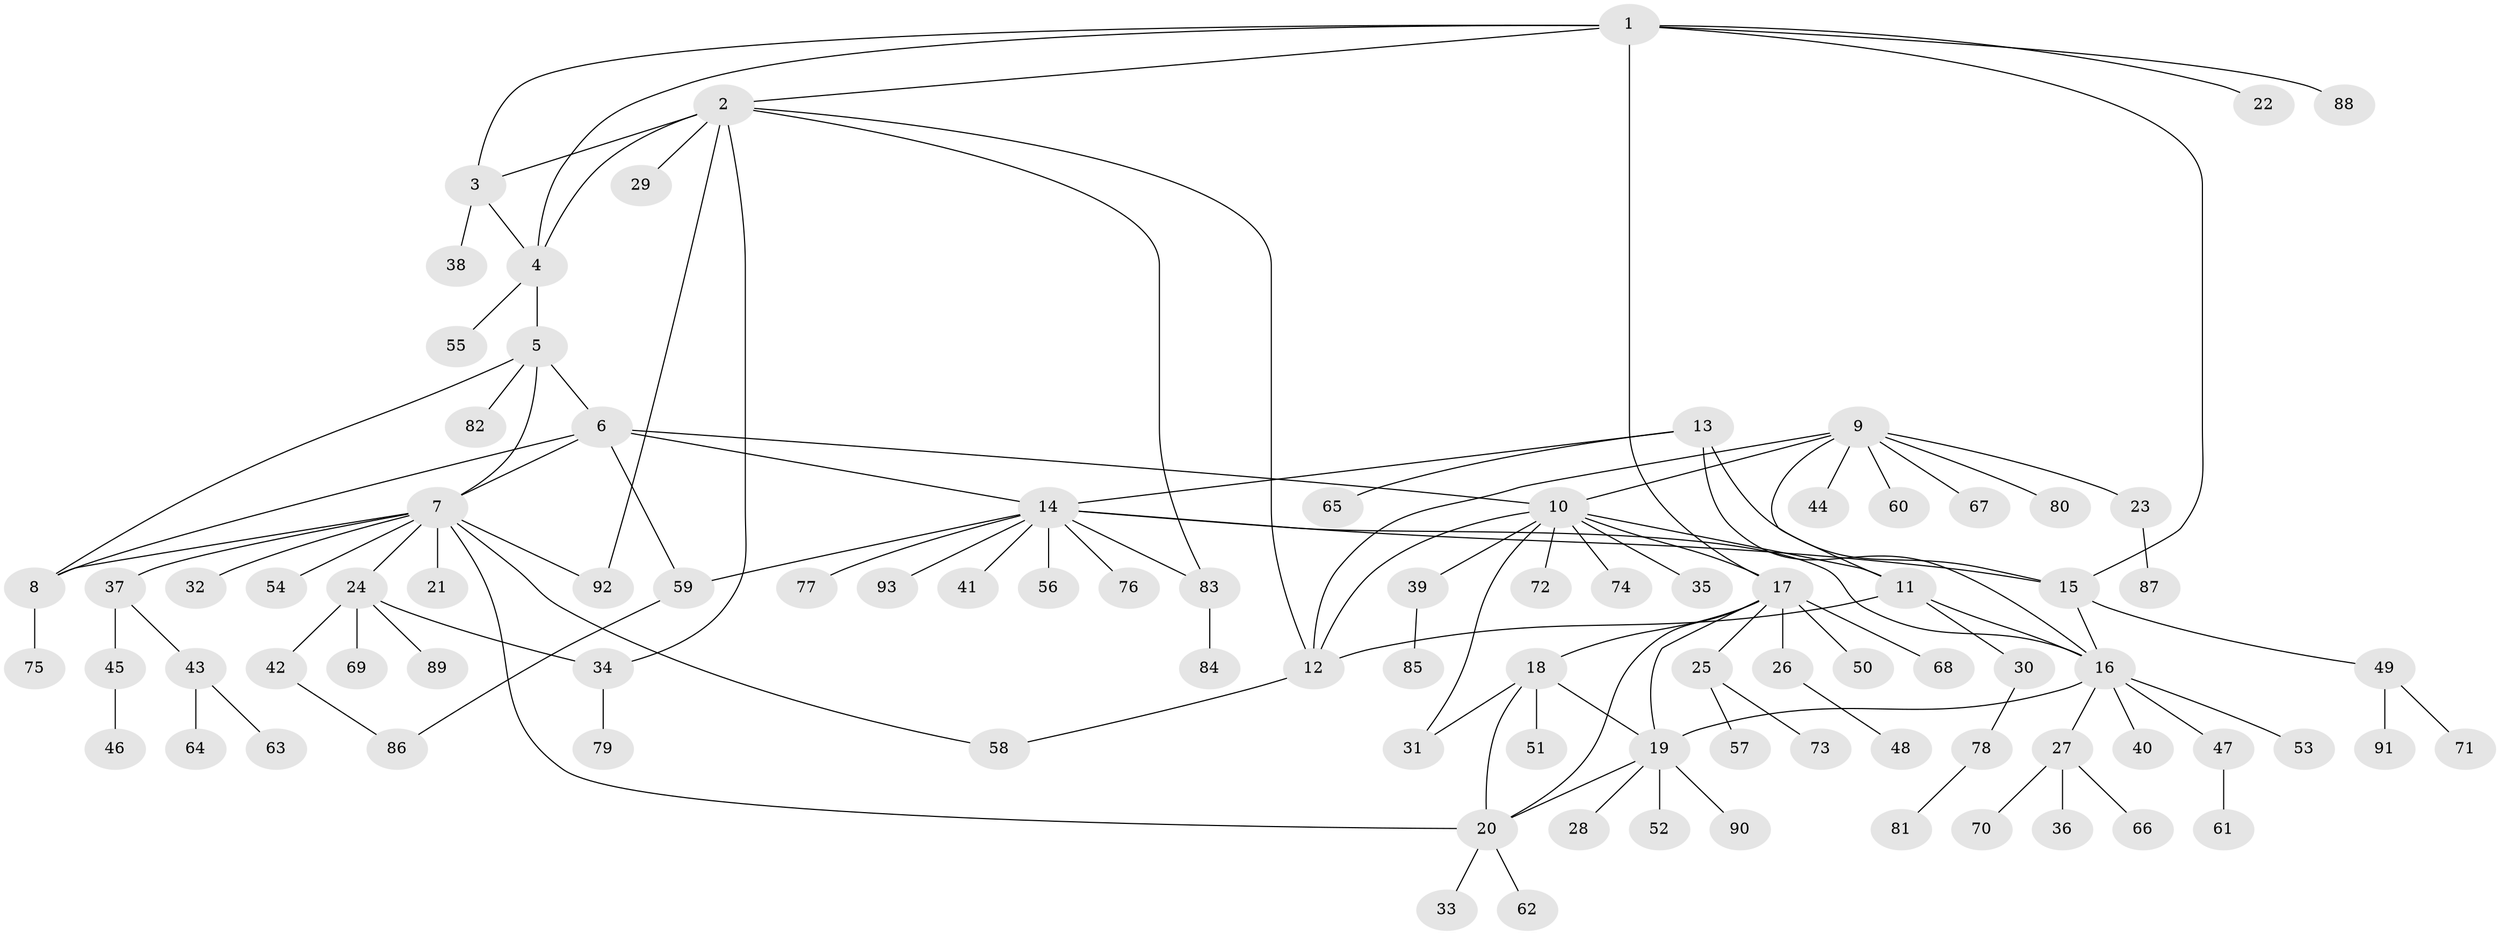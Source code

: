 // coarse degree distribution, {7: 0.06060606060606061, 13: 0.015151515151515152, 2: 0.12121212121212122, 9: 0.015151515151515152, 5: 0.06060606060606061, 3: 0.06060606060606061, 10: 0.015151515151515152, 8: 0.030303030303030304, 4: 0.030303030303030304, 6: 0.015151515151515152, 1: 0.5757575757575758}
// Generated by graph-tools (version 1.1) at 2025/24/03/03/25 07:24:10]
// undirected, 93 vertices, 120 edges
graph export_dot {
graph [start="1"]
  node [color=gray90,style=filled];
  1;
  2;
  3;
  4;
  5;
  6;
  7;
  8;
  9;
  10;
  11;
  12;
  13;
  14;
  15;
  16;
  17;
  18;
  19;
  20;
  21;
  22;
  23;
  24;
  25;
  26;
  27;
  28;
  29;
  30;
  31;
  32;
  33;
  34;
  35;
  36;
  37;
  38;
  39;
  40;
  41;
  42;
  43;
  44;
  45;
  46;
  47;
  48;
  49;
  50;
  51;
  52;
  53;
  54;
  55;
  56;
  57;
  58;
  59;
  60;
  61;
  62;
  63;
  64;
  65;
  66;
  67;
  68;
  69;
  70;
  71;
  72;
  73;
  74;
  75;
  76;
  77;
  78;
  79;
  80;
  81;
  82;
  83;
  84;
  85;
  86;
  87;
  88;
  89;
  90;
  91;
  92;
  93;
  1 -- 2;
  1 -- 3;
  1 -- 4;
  1 -- 15;
  1 -- 17;
  1 -- 22;
  1 -- 88;
  2 -- 3;
  2 -- 4;
  2 -- 12;
  2 -- 29;
  2 -- 34;
  2 -- 83;
  2 -- 92;
  3 -- 4;
  3 -- 38;
  4 -- 5;
  4 -- 55;
  5 -- 6;
  5 -- 7;
  5 -- 8;
  5 -- 82;
  6 -- 7;
  6 -- 8;
  6 -- 10;
  6 -- 14;
  6 -- 59;
  7 -- 8;
  7 -- 20;
  7 -- 21;
  7 -- 24;
  7 -- 32;
  7 -- 37;
  7 -- 54;
  7 -- 58;
  7 -- 92;
  8 -- 75;
  9 -- 10;
  9 -- 11;
  9 -- 12;
  9 -- 23;
  9 -- 44;
  9 -- 60;
  9 -- 67;
  9 -- 80;
  10 -- 11;
  10 -- 12;
  10 -- 17;
  10 -- 31;
  10 -- 35;
  10 -- 39;
  10 -- 72;
  10 -- 74;
  11 -- 12;
  11 -- 16;
  11 -- 30;
  12 -- 58;
  13 -- 14;
  13 -- 15;
  13 -- 16;
  13 -- 65;
  14 -- 15;
  14 -- 16;
  14 -- 41;
  14 -- 56;
  14 -- 59;
  14 -- 76;
  14 -- 77;
  14 -- 83;
  14 -- 93;
  15 -- 16;
  15 -- 49;
  16 -- 19;
  16 -- 27;
  16 -- 40;
  16 -- 47;
  16 -- 53;
  17 -- 18;
  17 -- 19;
  17 -- 20;
  17 -- 25;
  17 -- 26;
  17 -- 50;
  17 -- 68;
  18 -- 19;
  18 -- 20;
  18 -- 31;
  18 -- 51;
  19 -- 20;
  19 -- 28;
  19 -- 52;
  19 -- 90;
  20 -- 33;
  20 -- 62;
  23 -- 87;
  24 -- 34;
  24 -- 42;
  24 -- 69;
  24 -- 89;
  25 -- 57;
  25 -- 73;
  26 -- 48;
  27 -- 36;
  27 -- 66;
  27 -- 70;
  30 -- 78;
  34 -- 79;
  37 -- 43;
  37 -- 45;
  39 -- 85;
  42 -- 86;
  43 -- 63;
  43 -- 64;
  45 -- 46;
  47 -- 61;
  49 -- 71;
  49 -- 91;
  59 -- 86;
  78 -- 81;
  83 -- 84;
}
